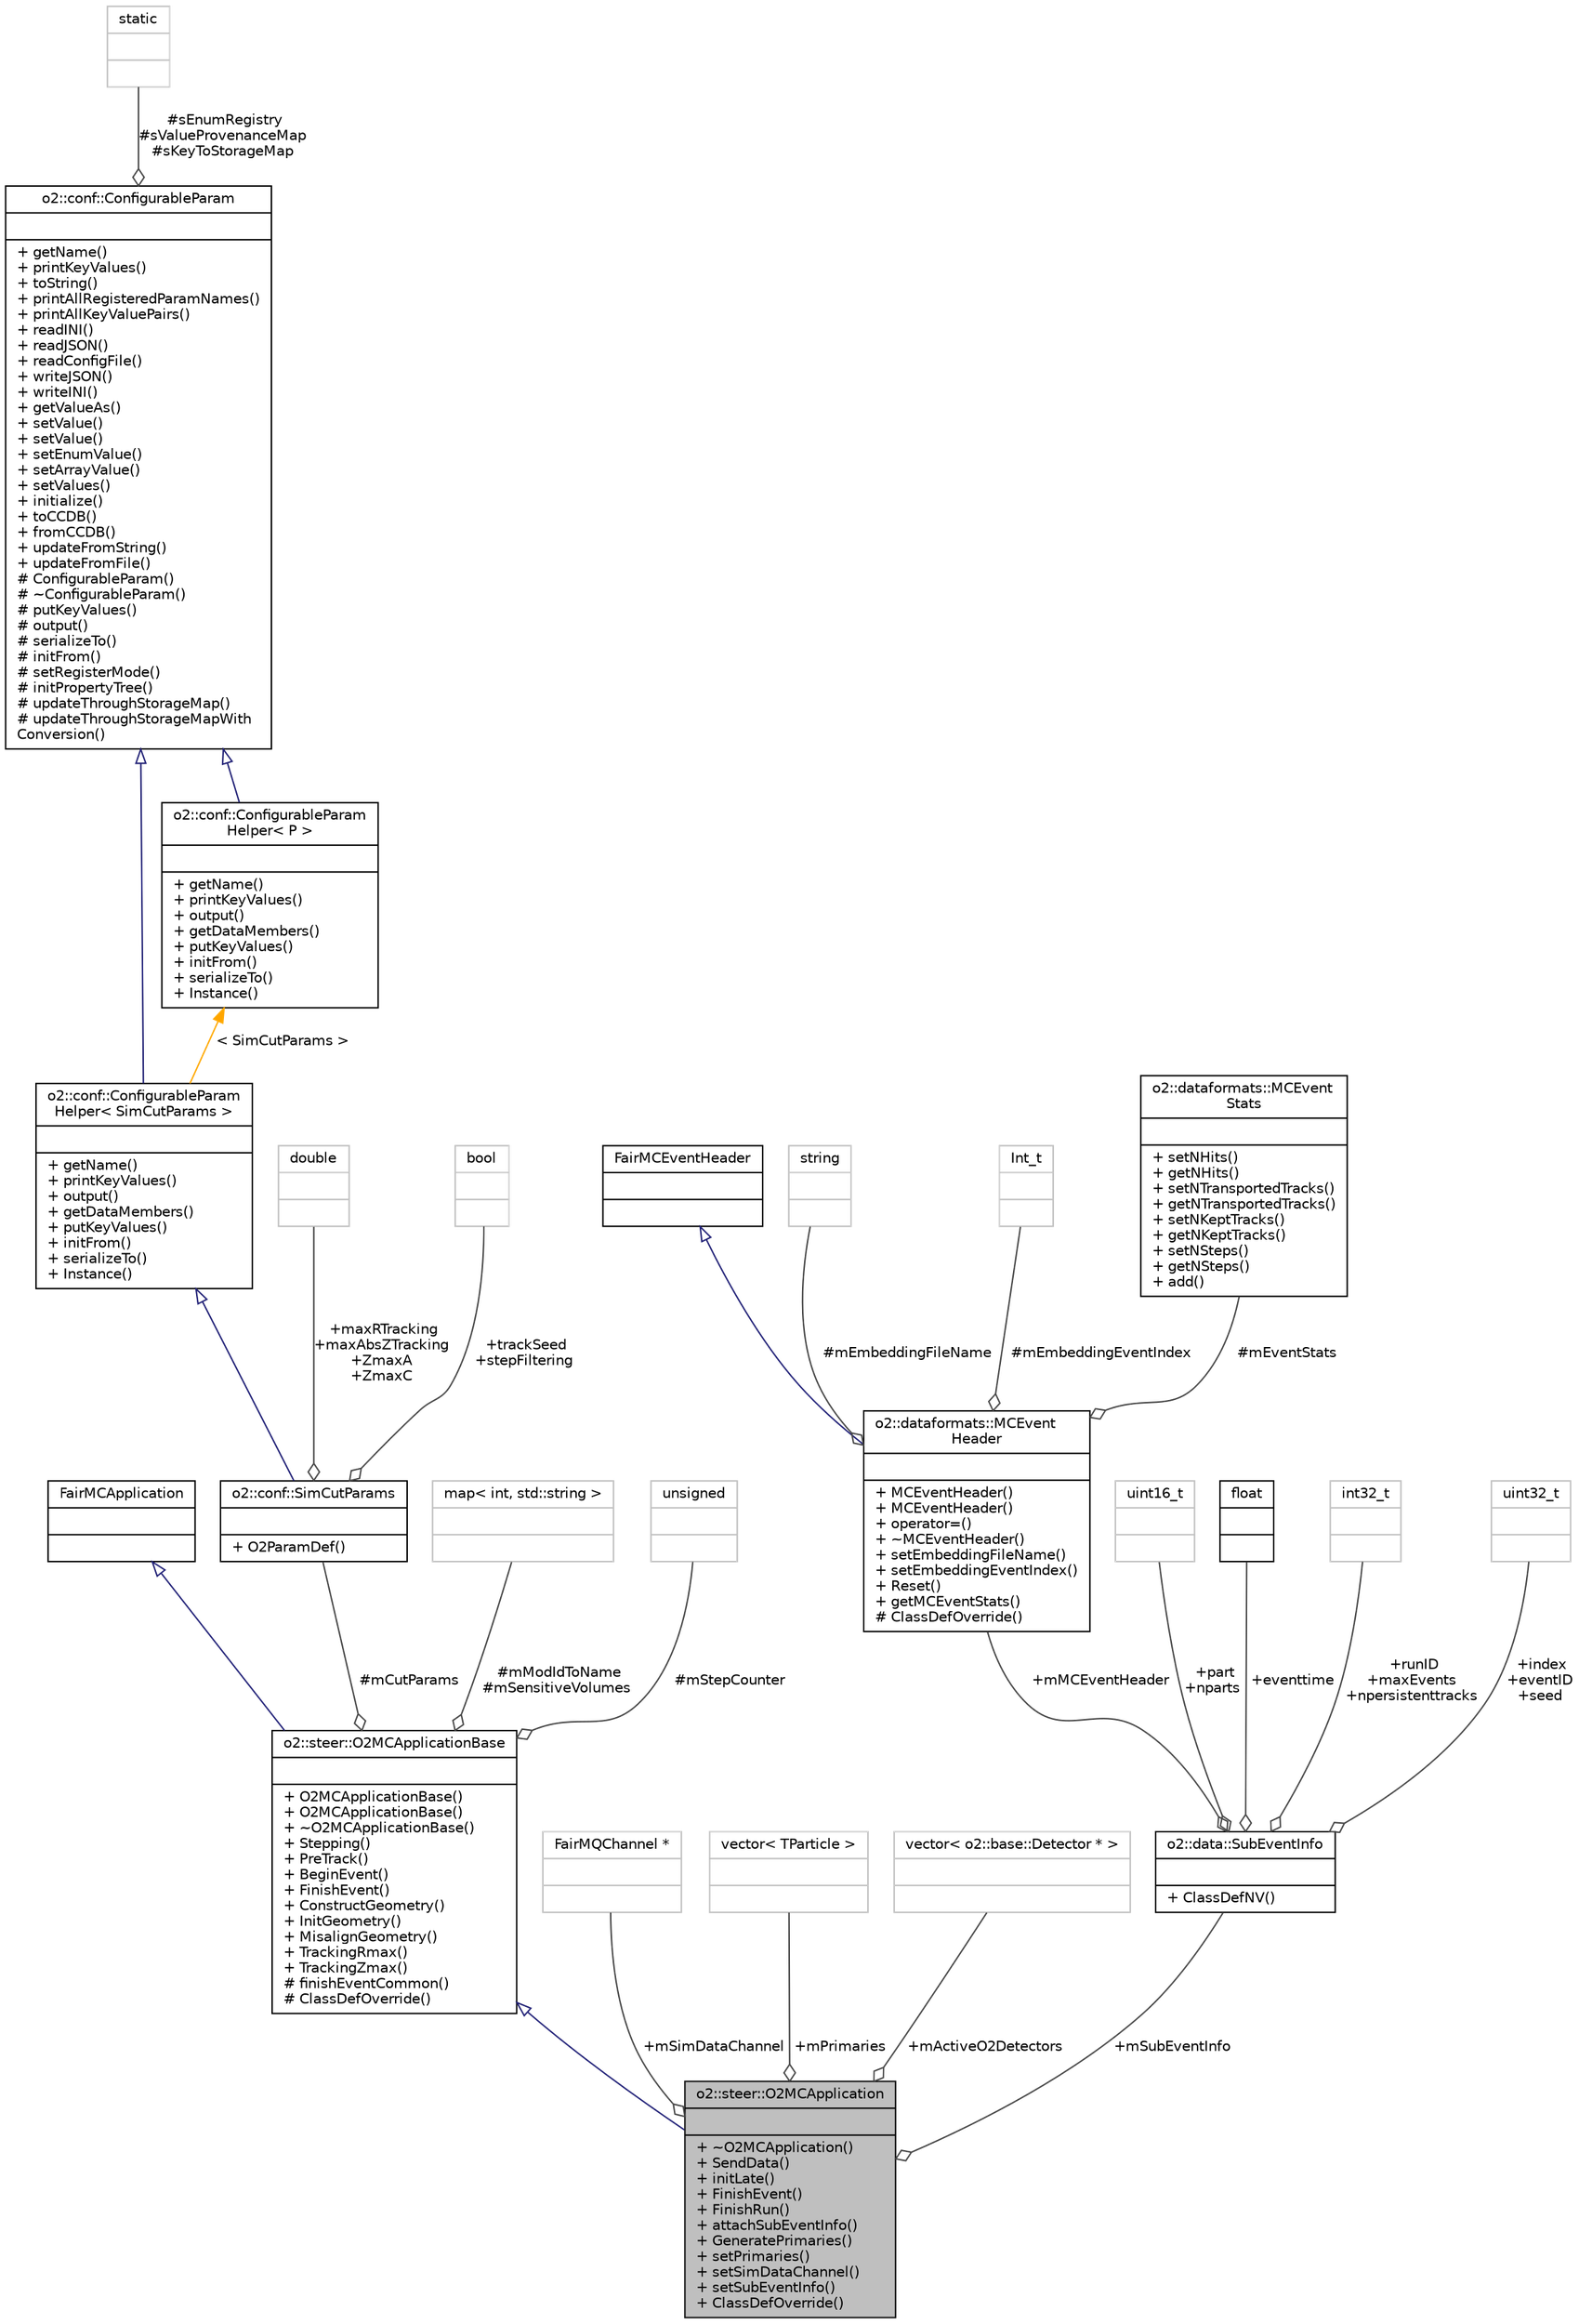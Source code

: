 digraph "o2::steer::O2MCApplication"
{
 // INTERACTIVE_SVG=YES
  bgcolor="transparent";
  edge [fontname="Helvetica",fontsize="10",labelfontname="Helvetica",labelfontsize="10"];
  node [fontname="Helvetica",fontsize="10",shape=record];
  Node3 [label="{o2::steer::O2MCApplication\n||+ ~O2MCApplication()\l+ SendData()\l+ initLate()\l+ FinishEvent()\l+ FinishRun()\l+ attachSubEventInfo()\l+ GeneratePrimaries()\l+ setPrimaries()\l+ setSimDataChannel()\l+ setSubEventInfo()\l+ ClassDefOverride()\l}",height=0.2,width=0.4,color="black", fillcolor="grey75", style="filled", fontcolor="black"];
  Node4 -> Node3 [dir="back",color="midnightblue",fontsize="10",style="solid",arrowtail="onormal",fontname="Helvetica"];
  Node4 [label="{o2::steer::O2MCApplicationBase\n||+ O2MCApplicationBase()\l+ O2MCApplicationBase()\l+ ~O2MCApplicationBase()\l+ Stepping()\l+ PreTrack()\l+ BeginEvent()\l+ FinishEvent()\l+ ConstructGeometry()\l+ InitGeometry()\l+ MisalignGeometry()\l+ TrackingRmax()\l+ TrackingZmax()\l# finishEventCommon()\l# ClassDefOverride()\l}",height=0.2,width=0.4,color="black",URL="$d8/d15/classo2_1_1steer_1_1O2MCApplicationBase.html"];
  Node5 -> Node4 [dir="back",color="midnightblue",fontsize="10",style="solid",arrowtail="onormal",fontname="Helvetica"];
  Node5 [label="{FairMCApplication\n||}",height=0.2,width=0.4,color="black",URL="$d8/def/classFairMCApplication.html"];
  Node6 -> Node4 [color="grey25",fontsize="10",style="solid",label=" #mCutParams" ,arrowhead="odiamond",fontname="Helvetica"];
  Node6 [label="{o2::conf::SimCutParams\n||+ O2ParamDef()\l}",height=0.2,width=0.4,color="black",URL="$d7/d2f/structo2_1_1conf_1_1SimCutParams.html"];
  Node7 -> Node6 [dir="back",color="midnightblue",fontsize="10",style="solid",arrowtail="onormal",fontname="Helvetica"];
  Node7 [label="{o2::conf::ConfigurableParam\lHelper\< SimCutParams \>\n||+ getName()\l+ printKeyValues()\l+ output()\l+ getDataMembers()\l+ putKeyValues()\l+ initFrom()\l+ serializeTo()\l+ Instance()\l}",height=0.2,width=0.4,color="black",URL="$d7/d50/classo2_1_1conf_1_1ConfigurableParamHelper.html"];
  Node8 -> Node7 [dir="back",color="midnightblue",fontsize="10",style="solid",arrowtail="onormal",fontname="Helvetica"];
  Node8 [label="{o2::conf::ConfigurableParam\n||+ getName()\l+ printKeyValues()\l+ toString()\l+ printAllRegisteredParamNames()\l+ printAllKeyValuePairs()\l+ readINI()\l+ readJSON()\l+ readConfigFile()\l+ writeJSON()\l+ writeINI()\l+ getValueAs()\l+ setValue()\l+ setValue()\l+ setEnumValue()\l+ setArrayValue()\l+ setValues()\l+ initialize()\l+ toCCDB()\l+ fromCCDB()\l+ updateFromString()\l+ updateFromFile()\l# ConfigurableParam()\l# ~ConfigurableParam()\l# putKeyValues()\l# output()\l# serializeTo()\l# initFrom()\l# setRegisterMode()\l# initPropertyTree()\l# updateThroughStorageMap()\l# updateThroughStorageMapWith\lConversion()\l}",height=0.2,width=0.4,color="black",URL="$d6/d14/classo2_1_1conf_1_1ConfigurableParam.html"];
  Node9 -> Node8 [color="grey25",fontsize="10",style="solid",label=" #sEnumRegistry\n#sValueProvenanceMap\n#sKeyToStorageMap" ,arrowhead="odiamond",fontname="Helvetica"];
  Node9 [label="{static\n||}",height=0.2,width=0.4,color="grey75"];
  Node10 -> Node7 [dir="back",color="orange",fontsize="10",style="solid",label=" \< SimCutParams \>" ,fontname="Helvetica"];
  Node10 [label="{o2::conf::ConfigurableParam\lHelper\< P \>\n||+ getName()\l+ printKeyValues()\l+ output()\l+ getDataMembers()\l+ putKeyValues()\l+ initFrom()\l+ serializeTo()\l+ Instance()\l}",height=0.2,width=0.4,color="black",URL="$d7/d50/classo2_1_1conf_1_1ConfigurableParamHelper.html"];
  Node8 -> Node10 [dir="back",color="midnightblue",fontsize="10",style="solid",arrowtail="onormal",fontname="Helvetica"];
  Node11 -> Node6 [color="grey25",fontsize="10",style="solid",label=" +maxRTracking\n+maxAbsZTracking\n+ZmaxA\n+ZmaxC" ,arrowhead="odiamond",fontname="Helvetica"];
  Node11 [label="{double\n||}",height=0.2,width=0.4,color="grey75"];
  Node12 -> Node6 [color="grey25",fontsize="10",style="solid",label=" +trackSeed\n+stepFiltering" ,arrowhead="odiamond",fontname="Helvetica"];
  Node12 [label="{bool\n||}",height=0.2,width=0.4,color="grey75"];
  Node13 -> Node4 [color="grey25",fontsize="10",style="solid",label=" #mModIdToName\n#mSensitiveVolumes" ,arrowhead="odiamond",fontname="Helvetica"];
  Node13 [label="{map\< int, std::string \>\n||}",height=0.2,width=0.4,color="grey75"];
  Node14 -> Node4 [color="grey25",fontsize="10",style="solid",label=" #mStepCounter" ,arrowhead="odiamond",fontname="Helvetica"];
  Node14 [label="{unsigned\n||}",height=0.2,width=0.4,color="grey75"];
  Node15 -> Node3 [color="grey25",fontsize="10",style="solid",label=" +mSimDataChannel" ,arrowhead="odiamond",fontname="Helvetica"];
  Node15 [label="{FairMQChannel *\n||}",height=0.2,width=0.4,color="grey75"];
  Node16 -> Node3 [color="grey25",fontsize="10",style="solid",label=" +mPrimaries" ,arrowhead="odiamond",fontname="Helvetica"];
  Node16 [label="{vector\< TParticle \>\n||}",height=0.2,width=0.4,color="grey75"];
  Node17 -> Node3 [color="grey25",fontsize="10",style="solid",label=" +mActiveO2Detectors" ,arrowhead="odiamond",fontname="Helvetica"];
  Node17 [label="{vector\< o2::base::Detector * \>\n||}",height=0.2,width=0.4,color="grey75"];
  Node18 -> Node3 [color="grey25",fontsize="10",style="solid",label=" +mSubEventInfo" ,arrowhead="odiamond",fontname="Helvetica"];
  Node18 [label="{o2::data::SubEventInfo\n||+ ClassDefNV()\l}",height=0.2,width=0.4,color="black",URL="$d5/dbc/structo2_1_1data_1_1SubEventInfo.html"];
  Node19 -> Node18 [color="grey25",fontsize="10",style="solid",label=" +mMCEventHeader" ,arrowhead="odiamond",fontname="Helvetica"];
  Node19 [label="{o2::dataformats::MCEvent\lHeader\n||+ MCEventHeader()\l+ MCEventHeader()\l+ operator=()\l+ ~MCEventHeader()\l+ setEmbeddingFileName()\l+ setEmbeddingEventIndex()\l+ Reset()\l+ getMCEventStats()\l# ClassDefOverride()\l}",height=0.2,width=0.4,color="black",URL="$d4/db1/classo2_1_1dataformats_1_1MCEventHeader.html"];
  Node20 -> Node19 [dir="back",color="midnightblue",fontsize="10",style="solid",arrowtail="onormal",fontname="Helvetica"];
  Node20 [label="{FairMCEventHeader\n||}",height=0.2,width=0.4,color="black",URL="$dd/d8f/classFairMCEventHeader.html"];
  Node21 -> Node19 [color="grey25",fontsize="10",style="solid",label=" #mEmbeddingFileName" ,arrowhead="odiamond",fontname="Helvetica"];
  Node21 [label="{string\n||}",height=0.2,width=0.4,color="grey75"];
  Node22 -> Node19 [color="grey25",fontsize="10",style="solid",label=" #mEmbeddingEventIndex" ,arrowhead="odiamond",fontname="Helvetica"];
  Node22 [label="{Int_t\n||}",height=0.2,width=0.4,color="grey75"];
  Node23 -> Node19 [color="grey25",fontsize="10",style="solid",label=" #mEventStats" ,arrowhead="odiamond",fontname="Helvetica"];
  Node23 [label="{o2::dataformats::MCEvent\lStats\n||+ setNHits()\l+ getNHits()\l+ setNTransportedTracks()\l+ getNTransportedTracks()\l+ setNKeptTracks()\l+ getNKeptTracks()\l+ setNSteps()\l+ getNSteps()\l+ add()\l}",height=0.2,width=0.4,color="black",URL="$d9/ddb/classo2_1_1dataformats_1_1MCEventStats.html"];
  Node24 -> Node18 [color="grey25",fontsize="10",style="solid",label=" +part\n+nparts" ,arrowhead="odiamond",fontname="Helvetica"];
  Node24 [label="{uint16_t\n||}",height=0.2,width=0.4,color="grey75"];
  Node25 -> Node18 [color="grey25",fontsize="10",style="solid",label=" +eventtime" ,arrowhead="odiamond",fontname="Helvetica"];
  Node25 [label="{float\n||}",height=0.2,width=0.4,color="black",URL="$d4/dc3/classfloat.html"];
  Node26 -> Node18 [color="grey25",fontsize="10",style="solid",label=" +runID\n+maxEvents\n+npersistenttracks" ,arrowhead="odiamond",fontname="Helvetica"];
  Node26 [label="{int32_t\n||}",height=0.2,width=0.4,color="grey75"];
  Node27 -> Node18 [color="grey25",fontsize="10",style="solid",label=" +index\n+eventID\n+seed" ,arrowhead="odiamond",fontname="Helvetica"];
  Node27 [label="{uint32_t\n||}",height=0.2,width=0.4,color="grey75"];
}
